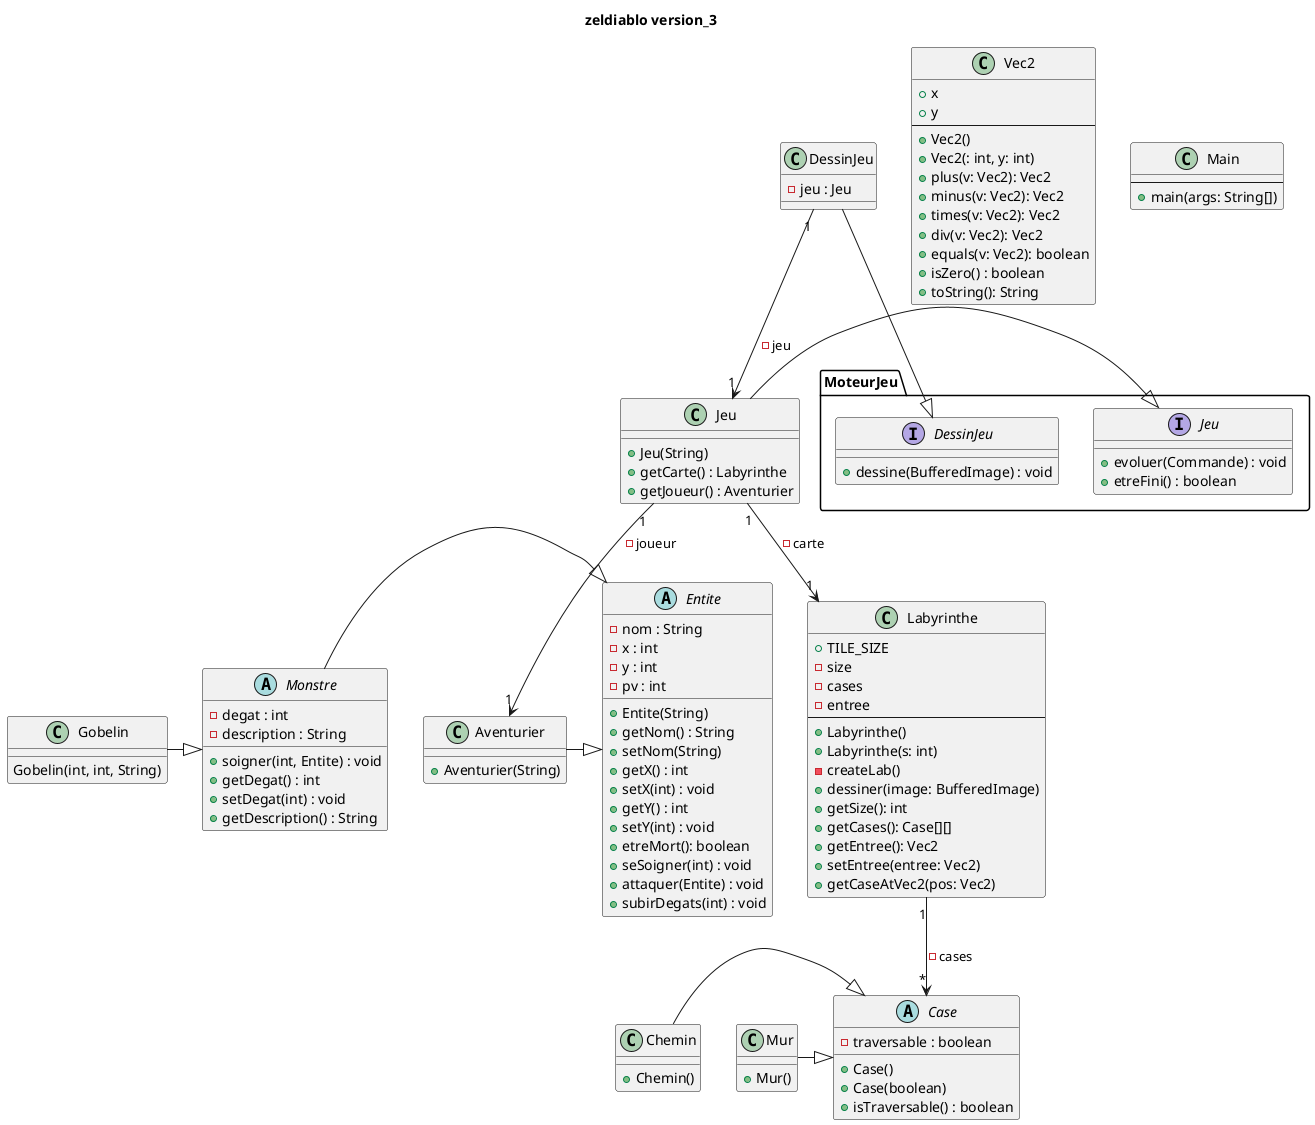 @startuml
title zeldiablo version_3

class Jeu{

    + Jeu(String)
    + getCarte() : Labyrinthe
    + getJoueur() : Aventurier
}

abstract class Case{
    - traversable : boolean
    + Case()
    + Case(boolean)
    + isTraversable() : boolean
}

class Chemin{

    + Chemin()
}

class Mur{

    + Mur()
}

class Labyrinthe {
    + TILE_SIZE
    - size
    - cases
    - entree
    --
    + Labyrinthe()
    + Labyrinthe(s: int)
    - createLab()
    + dessiner(image: BufferedImage)
    + getSize(): int
    + getCases(): Case[][]
    + getEntree(): Vec2
    + setEntree(entree: Vec2)
    + getCaseAtVec2(pos: Vec2)
}

class Vec2 {
    + x
    + y
    --
    + Vec2()
    + Vec2(: int, y: int)
    + plus(v: Vec2): Vec2
    + minus(v: Vec2): Vec2
    + times(v: Vec2): Vec2
    + div(v: Vec2): Vec2
    + equals(v: Vec2): boolean
    + isZero() : boolean
    + toString(): String
}



abstract class Entite{

    - nom : String
    - x : int
    - y : int
    - pv : int

    + Entite(String)
    + getNom() : String
    + setNom(String)
    + getX() : int
    + setX(int) : void
    + getY() : int
    + setY(int) : void
    + etreMort(): boolean
    + seSoigner(int) : void
    + attaquer(Entite) : void
    + subirDegats(int) : void

}

abstract Monstre{
    - degat : int
    - description : String

    + soigner(int, Entite) : void
    + getDegat() : int
    + setDegat(int) : void
    + getDescription() : String
}

class Gobelin{

    Gobelin(int, int, String)
}

class Aventurier{
    + Aventurier(String)
}

class DessinJeu{
    - jeu : Jeu
}

class Main{
    --
    + main(args: String[])
}

interface MoteurJeu.DessinJeu{
    + dessine(BufferedImage) : void
}

interface MoteurJeu.Jeu{
    + evoluer(Commande) : void
    + etreFini() : boolean
}


Labyrinthe "1" --> "*" Case : - cases
Chemin -|> Case
Mur -|> Case
Jeu -|> MoteurJeu.Jeu
DessinJeu -|> MoteurJeu.DessinJeu
Aventurier -|> Entite
Monstre -|> Entite
Gobelin -|> Monstre
Jeu "1" --> "1" Labyrinthe : - carte
Jeu "1" --> "1" Aventurier : - joueur
DessinJeu "1" --> "1" Jeu : - jeu
@enduml